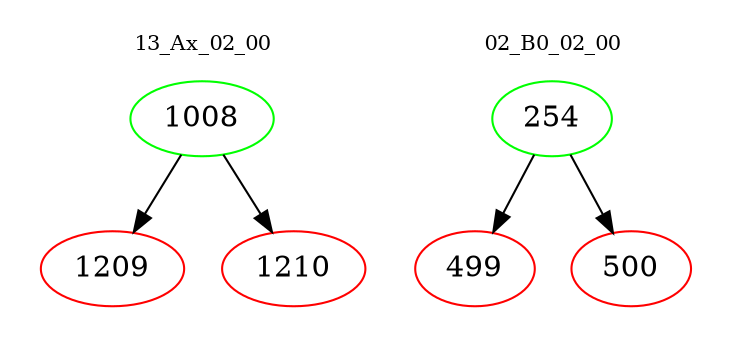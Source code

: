 digraph{
subgraph cluster_0 {
color = white
label = "13_Ax_02_00";
fontsize=10;
T0_1008 [label="1008", color="green"]
T0_1008 -> T0_1209 [color="black"]
T0_1209 [label="1209", color="red"]
T0_1008 -> T0_1210 [color="black"]
T0_1210 [label="1210", color="red"]
}
subgraph cluster_1 {
color = white
label = "02_B0_02_00";
fontsize=10;
T1_254 [label="254", color="green"]
T1_254 -> T1_499 [color="black"]
T1_499 [label="499", color="red"]
T1_254 -> T1_500 [color="black"]
T1_500 [label="500", color="red"]
}
}

